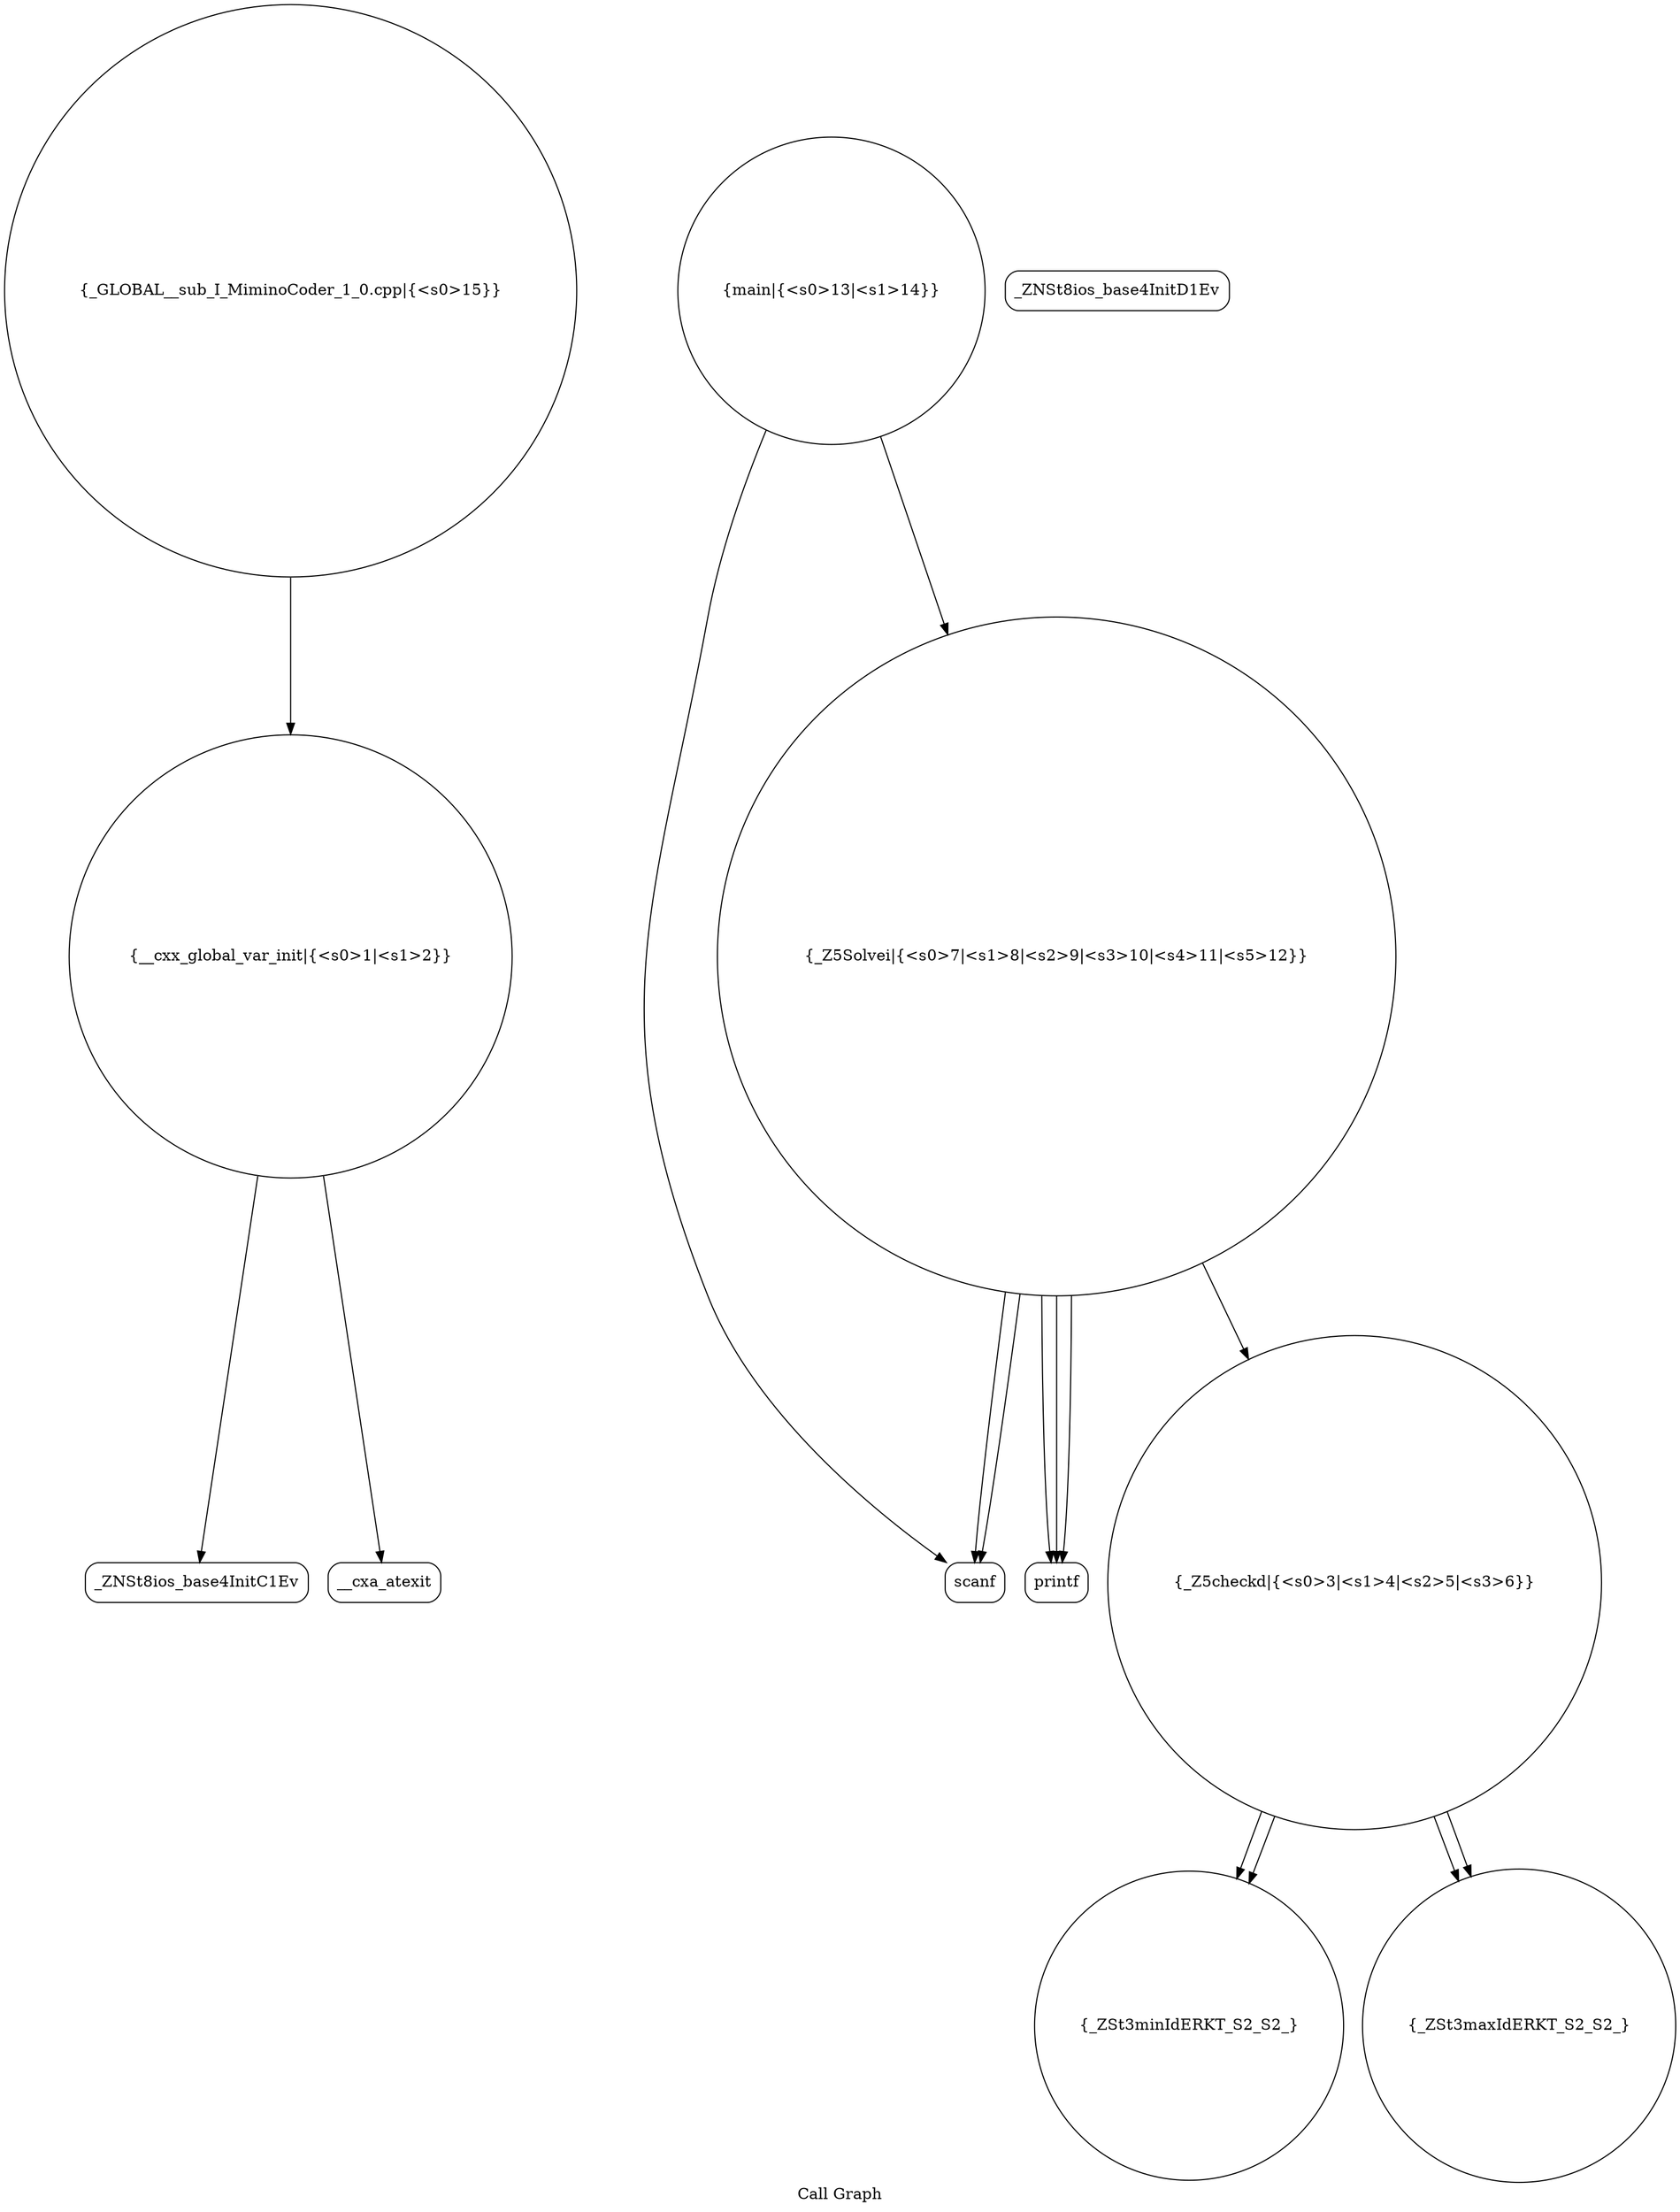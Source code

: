 digraph "Call Graph" {
	label="Call Graph";

	Node0x556e3de100d0 [shape=record,shape=circle,label="{__cxx_global_var_init|{<s0>1|<s1>2}}"];
	Node0x556e3de100d0:s0 -> Node0x556e3de10560[color=black];
	Node0x556e3de100d0:s1 -> Node0x556e3de10660[color=black];
	Node0x556e3de10860 [shape=record,shape=circle,label="{_Z5Solvei|{<s0>7|<s1>8|<s2>9|<s3>10|<s4>11|<s5>12}}"];
	Node0x556e3de10860:s0 -> Node0x556e3de108e0[color=black];
	Node0x556e3de10860:s1 -> Node0x556e3de108e0[color=black];
	Node0x556e3de10860:s2 -> Node0x556e3de10960[color=black];
	Node0x556e3de10860:s3 -> Node0x556e3de10960[color=black];
	Node0x556e3de10860:s4 -> Node0x556e3de106e0[color=black];
	Node0x556e3de10860:s5 -> Node0x556e3de10960[color=black];
	Node0x556e3de105e0 [shape=record,shape=Mrecord,label="{_ZNSt8ios_base4InitD1Ev}"];
	Node0x556e3de10960 [shape=record,shape=Mrecord,label="{printf}"];
	Node0x556e3de106e0 [shape=record,shape=circle,label="{_Z5checkd|{<s0>3|<s1>4|<s2>5|<s3>6}}"];
	Node0x556e3de106e0:s0 -> Node0x556e3de10760[color=black];
	Node0x556e3de106e0:s1 -> Node0x556e3de107e0[color=black];
	Node0x556e3de106e0:s2 -> Node0x556e3de10760[color=black];
	Node0x556e3de106e0:s3 -> Node0x556e3de107e0[color=black];
	Node0x556e3de10a60 [shape=record,shape=circle,label="{_GLOBAL__sub_I_MiminoCoder_1_0.cpp|{<s0>15}}"];
	Node0x556e3de10a60:s0 -> Node0x556e3de100d0[color=black];
	Node0x556e3de107e0 [shape=record,shape=circle,label="{_ZSt3maxIdERKT_S2_S2_}"];
	Node0x556e3de10560 [shape=record,shape=Mrecord,label="{_ZNSt8ios_base4InitC1Ev}"];
	Node0x556e3de108e0 [shape=record,shape=Mrecord,label="{scanf}"];
	Node0x556e3de10660 [shape=record,shape=Mrecord,label="{__cxa_atexit}"];
	Node0x556e3de109e0 [shape=record,shape=circle,label="{main|{<s0>13|<s1>14}}"];
	Node0x556e3de109e0:s0 -> Node0x556e3de108e0[color=black];
	Node0x556e3de109e0:s1 -> Node0x556e3de10860[color=black];
	Node0x556e3de10760 [shape=record,shape=circle,label="{_ZSt3minIdERKT_S2_S2_}"];
}
